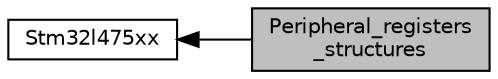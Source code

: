 digraph "Peripheral_registers_structures"
{
  edge [fontname="Helvetica",fontsize="10",labelfontname="Helvetica",labelfontsize="10"];
  node [fontname="Helvetica",fontsize="10",shape=box];
  rankdir=LR;
  Node1 [label="Peripheral_registers\l_structures",height=0.2,width=0.4,color="black", fillcolor="grey75", style="filled", fontcolor="black",tooltip=" "];
  Node2 [label="Stm32l475xx",height=0.2,width=0.4,color="black", fillcolor="white", style="filled",URL="$group__stm32l475xx.html",tooltip=" "];
  Node2->Node1 [shape=plaintext, dir="back", style="solid"];
}
